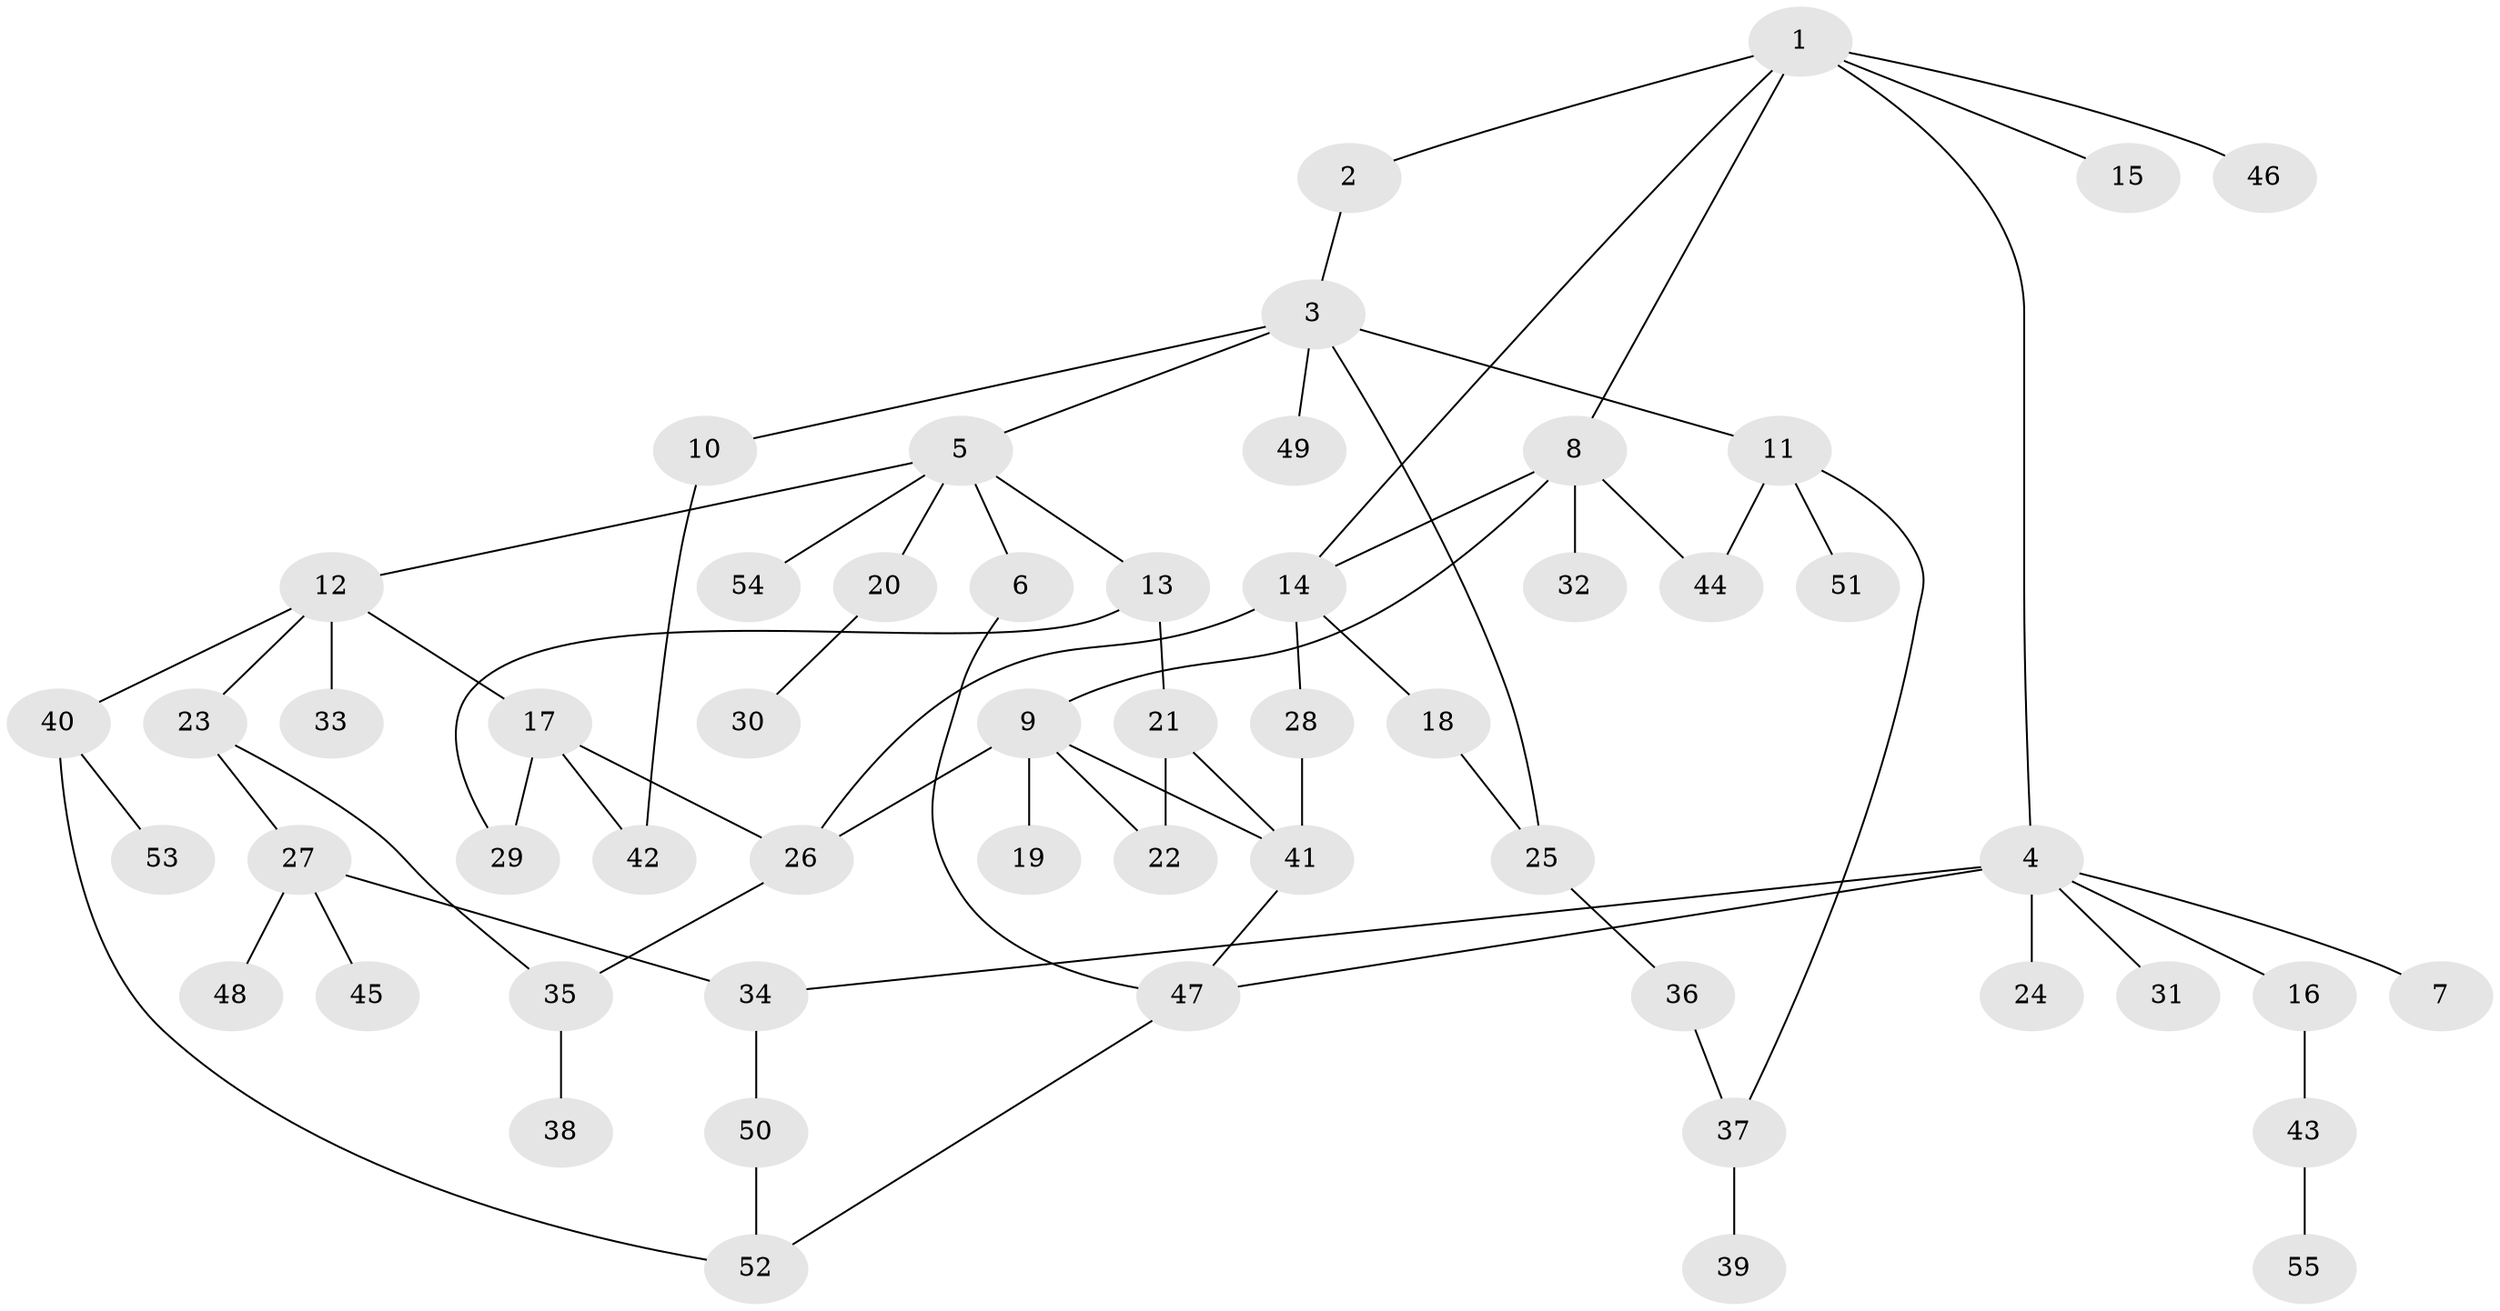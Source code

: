 // Generated by graph-tools (version 1.1) at 2025/13/03/09/25 04:13:32]
// undirected, 55 vertices, 71 edges
graph export_dot {
graph [start="1"]
  node [color=gray90,style=filled];
  1;
  2;
  3;
  4;
  5;
  6;
  7;
  8;
  9;
  10;
  11;
  12;
  13;
  14;
  15;
  16;
  17;
  18;
  19;
  20;
  21;
  22;
  23;
  24;
  25;
  26;
  27;
  28;
  29;
  30;
  31;
  32;
  33;
  34;
  35;
  36;
  37;
  38;
  39;
  40;
  41;
  42;
  43;
  44;
  45;
  46;
  47;
  48;
  49;
  50;
  51;
  52;
  53;
  54;
  55;
  1 -- 2;
  1 -- 4;
  1 -- 8;
  1 -- 15;
  1 -- 46;
  1 -- 14;
  2 -- 3;
  3 -- 5;
  3 -- 10;
  3 -- 11;
  3 -- 49;
  3 -- 25;
  4 -- 7;
  4 -- 16;
  4 -- 24;
  4 -- 31;
  4 -- 34;
  4 -- 47;
  5 -- 6;
  5 -- 12;
  5 -- 13;
  5 -- 20;
  5 -- 54;
  6 -- 47;
  8 -- 9;
  8 -- 14;
  8 -- 32;
  8 -- 44;
  9 -- 19;
  9 -- 22;
  9 -- 26;
  9 -- 41;
  10 -- 42;
  11 -- 44;
  11 -- 51;
  11 -- 37;
  12 -- 17;
  12 -- 23;
  12 -- 33;
  12 -- 40;
  13 -- 21;
  13 -- 29;
  14 -- 18;
  14 -- 28;
  14 -- 26;
  16 -- 43;
  17 -- 29;
  17 -- 26;
  17 -- 42;
  18 -- 25;
  20 -- 30;
  21 -- 41;
  21 -- 22;
  23 -- 27;
  23 -- 35;
  25 -- 36;
  26 -- 35;
  27 -- 45;
  27 -- 48;
  27 -- 34;
  28 -- 41;
  34 -- 50;
  35 -- 38;
  36 -- 37;
  37 -- 39;
  40 -- 52;
  40 -- 53;
  41 -- 47;
  43 -- 55;
  47 -- 52;
  50 -- 52;
}
